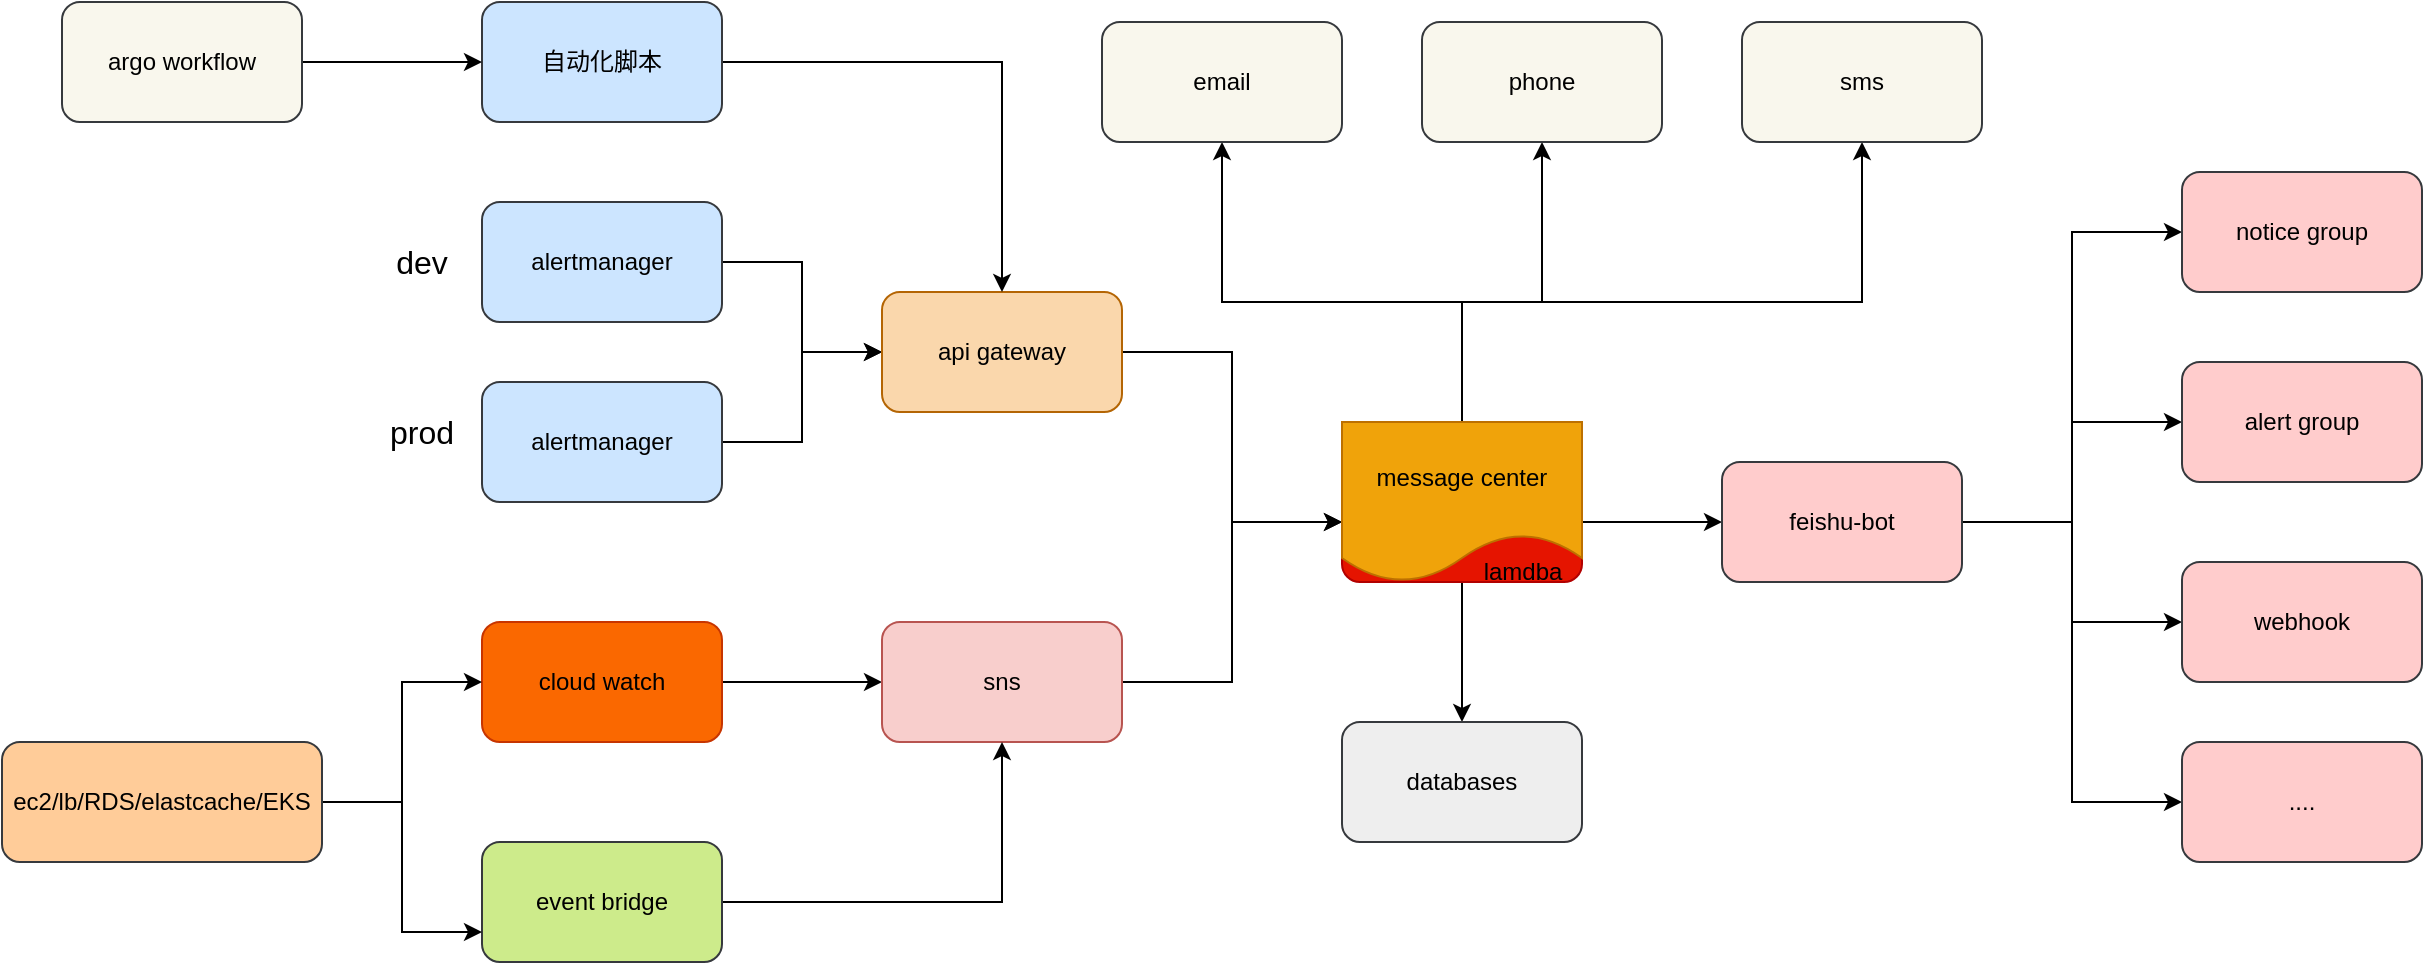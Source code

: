 <mxfile version="28.0.4">
  <diagram name="第 1 页" id="KVq2nRTcw3hXM6I7CXhi">
    <mxGraphModel dx="1837" dy="604" grid="1" gridSize="10" guides="1" tooltips="1" connect="1" arrows="1" fold="1" page="1" pageScale="1" pageWidth="827" pageHeight="1169" math="0" shadow="0">
      <root>
        <mxCell id="0" />
        <mxCell id="1" parent="0" />
        <mxCell id="4F7R9lLy6VbKufnVwJAZ-13" style="edgeStyle=orthogonalEdgeStyle;rounded=0;orthogonalLoop=1;jettySize=auto;html=1;entryX=0;entryY=0.5;entryDx=0;entryDy=0;" parent="1" source="4F7R9lLy6VbKufnVwJAZ-1" target="4F7R9lLy6VbKufnVwJAZ-10" edge="1">
          <mxGeometry relative="1" as="geometry" />
        </mxCell>
        <mxCell id="4F7R9lLy6VbKufnVwJAZ-1" value="alertmanager" style="rounded=1;whiteSpace=wrap;html=1;fillColor=#cce5ff;strokeColor=#36393d;" parent="1" vertex="1">
          <mxGeometry x="170" y="160" width="120" height="60" as="geometry" />
        </mxCell>
        <mxCell id="4F7R9lLy6VbKufnVwJAZ-2" value="&lt;font style=&quot;font-size: 16px;&quot;&gt;dev&lt;/font&gt;" style="text;html=1;align=center;verticalAlign=middle;whiteSpace=wrap;rounded=0;" parent="1" vertex="1">
          <mxGeometry x="110" y="175" width="60" height="30" as="geometry" />
        </mxCell>
        <mxCell id="4F7R9lLy6VbKufnVwJAZ-14" style="edgeStyle=orthogonalEdgeStyle;rounded=0;orthogonalLoop=1;jettySize=auto;html=1;entryX=0;entryY=0.5;entryDx=0;entryDy=0;" parent="1" source="4F7R9lLy6VbKufnVwJAZ-3" target="4F7R9lLy6VbKufnVwJAZ-10" edge="1">
          <mxGeometry relative="1" as="geometry" />
        </mxCell>
        <mxCell id="4F7R9lLy6VbKufnVwJAZ-3" value="alertmanager" style="rounded=1;whiteSpace=wrap;html=1;fillColor=#cce5ff;strokeColor=#36393d;" parent="1" vertex="1">
          <mxGeometry x="170" y="250" width="120" height="60" as="geometry" />
        </mxCell>
        <mxCell id="4F7R9lLy6VbKufnVwJAZ-4" value="prod" style="text;html=1;align=center;verticalAlign=middle;whiteSpace=wrap;rounded=0;fontSize=16;" parent="1" vertex="1">
          <mxGeometry x="110" y="260" width="60" height="30" as="geometry" />
        </mxCell>
        <mxCell id="4F7R9lLy6VbKufnVwJAZ-7" value="" style="edgeStyle=orthogonalEdgeStyle;rounded=0;orthogonalLoop=1;jettySize=auto;html=1;" parent="1" source="4F7R9lLy6VbKufnVwJAZ-5" target="4F7R9lLy6VbKufnVwJAZ-6" edge="1">
          <mxGeometry relative="1" as="geometry" />
        </mxCell>
        <mxCell id="4F7R9lLy6VbKufnVwJAZ-5" value="cloud watch" style="rounded=1;whiteSpace=wrap;html=1;fillColor=#fa6800;strokeColor=#C73500;fontColor=#000000;" parent="1" vertex="1">
          <mxGeometry x="170" y="370" width="120" height="60" as="geometry" />
        </mxCell>
        <mxCell id="4F7R9lLy6VbKufnVwJAZ-24" style="edgeStyle=orthogonalEdgeStyle;rounded=0;orthogonalLoop=1;jettySize=auto;html=1;entryX=0;entryY=0.5;entryDx=0;entryDy=0;" parent="1" source="4F7R9lLy6VbKufnVwJAZ-6" target="4F7R9lLy6VbKufnVwJAZ-18" edge="1">
          <mxGeometry relative="1" as="geometry" />
        </mxCell>
        <mxCell id="4F7R9lLy6VbKufnVwJAZ-6" value="sns" style="whiteSpace=wrap;html=1;rounded=1;fillColor=#f8cecc;strokeColor=#b85450;" parent="1" vertex="1">
          <mxGeometry x="370" y="370" width="120" height="60" as="geometry" />
        </mxCell>
        <mxCell id="4F7R9lLy6VbKufnVwJAZ-9" style="edgeStyle=orthogonalEdgeStyle;rounded=0;orthogonalLoop=1;jettySize=auto;html=1;" parent="1" source="4F7R9lLy6VbKufnVwJAZ-8" target="4F7R9lLy6VbKufnVwJAZ-6" edge="1">
          <mxGeometry relative="1" as="geometry" />
        </mxCell>
        <mxCell id="4F7R9lLy6VbKufnVwJAZ-8" value="event bridge" style="rounded=1;whiteSpace=wrap;html=1;fillColor=#cdeb8b;strokeColor=#36393d;" parent="1" vertex="1">
          <mxGeometry x="170" y="480" width="120" height="60" as="geometry" />
        </mxCell>
        <mxCell id="4F7R9lLy6VbKufnVwJAZ-21" style="edgeStyle=orthogonalEdgeStyle;rounded=0;orthogonalLoop=1;jettySize=auto;html=1;entryX=0;entryY=0.5;entryDx=0;entryDy=0;" parent="1" source="4F7R9lLy6VbKufnVwJAZ-10" target="4F7R9lLy6VbKufnVwJAZ-18" edge="1">
          <mxGeometry relative="1" as="geometry" />
        </mxCell>
        <mxCell id="4F7R9lLy6VbKufnVwJAZ-10" value="api gateway" style="rounded=1;whiteSpace=wrap;html=1;fillColor=#fad7ac;strokeColor=#b46504;" parent="1" vertex="1">
          <mxGeometry x="370" y="205" width="120" height="60" as="geometry" />
        </mxCell>
        <mxCell id="4F7R9lLy6VbKufnVwJAZ-16" style="edgeStyle=orthogonalEdgeStyle;rounded=0;orthogonalLoop=1;jettySize=auto;html=1;entryX=0;entryY=0.5;entryDx=0;entryDy=0;" parent="1" source="4F7R9lLy6VbKufnVwJAZ-15" target="4F7R9lLy6VbKufnVwJAZ-5" edge="1">
          <mxGeometry relative="1" as="geometry" />
        </mxCell>
        <mxCell id="4F7R9lLy6VbKufnVwJAZ-17" style="edgeStyle=orthogonalEdgeStyle;rounded=0;orthogonalLoop=1;jettySize=auto;html=1;entryX=0;entryY=0.75;entryDx=0;entryDy=0;" parent="1" source="4F7R9lLy6VbKufnVwJAZ-15" target="4F7R9lLy6VbKufnVwJAZ-8" edge="1">
          <mxGeometry relative="1" as="geometry" />
        </mxCell>
        <mxCell id="4F7R9lLy6VbKufnVwJAZ-15" value="ec2/lb/RDS/elastcache/EKS" style="rounded=1;whiteSpace=wrap;html=1;fillColor=#ffcc99;strokeColor=#36393d;" parent="1" vertex="1">
          <mxGeometry x="-70" y="430" width="160" height="60" as="geometry" />
        </mxCell>
        <mxCell id="4F7R9lLy6VbKufnVwJAZ-26" value="" style="edgeStyle=orthogonalEdgeStyle;rounded=0;orthogonalLoop=1;jettySize=auto;html=1;" parent="1" source="4F7R9lLy6VbKufnVwJAZ-18" target="4F7R9lLy6VbKufnVwJAZ-25" edge="1">
          <mxGeometry relative="1" as="geometry" />
        </mxCell>
        <mxCell id="4F7R9lLy6VbKufnVwJAZ-32" value="" style="edgeStyle=orthogonalEdgeStyle;rounded=0;orthogonalLoop=1;jettySize=auto;html=1;" parent="1" source="4F7R9lLy6VbKufnVwJAZ-18" target="4F7R9lLy6VbKufnVwJAZ-31" edge="1">
          <mxGeometry relative="1" as="geometry" />
        </mxCell>
        <mxCell id="4F7R9lLy6VbKufnVwJAZ-53" style="edgeStyle=orthogonalEdgeStyle;rounded=0;orthogonalLoop=1;jettySize=auto;html=1;" parent="1" source="4F7R9lLy6VbKufnVwJAZ-18" target="4F7R9lLy6VbKufnVwJAZ-51" edge="1">
          <mxGeometry relative="1" as="geometry" />
        </mxCell>
        <mxCell id="4F7R9lLy6VbKufnVwJAZ-54" style="edgeStyle=orthogonalEdgeStyle;rounded=0;orthogonalLoop=1;jettySize=auto;html=1;entryX=0.5;entryY=1;entryDx=0;entryDy=0;" parent="1" source="4F7R9lLy6VbKufnVwJAZ-18" target="4F7R9lLy6VbKufnVwJAZ-49" edge="1">
          <mxGeometry relative="1" as="geometry" />
        </mxCell>
        <mxCell id="4F7R9lLy6VbKufnVwJAZ-55" style="edgeStyle=orthogonalEdgeStyle;rounded=0;orthogonalLoop=1;jettySize=auto;html=1;entryX=0.5;entryY=1;entryDx=0;entryDy=0;" parent="1" source="4F7R9lLy6VbKufnVwJAZ-18" target="4F7R9lLy6VbKufnVwJAZ-52" edge="1">
          <mxGeometry relative="1" as="geometry">
            <Array as="points">
              <mxPoint x="660" y="210" />
              <mxPoint x="860" y="210" />
            </Array>
          </mxGeometry>
        </mxCell>
        <mxCell id="4F7R9lLy6VbKufnVwJAZ-18" value="lamdba" style="whiteSpace=wrap;html=1;rounded=1;fillColor=#e51400;strokeColor=#B20000;fontColor=#ffffff;" parent="1" vertex="1">
          <mxGeometry x="600" y="290" width="120" height="60" as="geometry" />
        </mxCell>
        <mxCell id="4F7R9lLy6VbKufnVwJAZ-42" style="edgeStyle=orthogonalEdgeStyle;rounded=0;orthogonalLoop=1;jettySize=auto;html=1;entryX=0;entryY=0.5;entryDx=0;entryDy=0;" parent="1" source="4F7R9lLy6VbKufnVwJAZ-25" target="4F7R9lLy6VbKufnVwJAZ-33" edge="1">
          <mxGeometry relative="1" as="geometry" />
        </mxCell>
        <mxCell id="4F7R9lLy6VbKufnVwJAZ-43" style="edgeStyle=orthogonalEdgeStyle;rounded=0;orthogonalLoop=1;jettySize=auto;html=1;entryX=0;entryY=0.5;entryDx=0;entryDy=0;" parent="1" source="4F7R9lLy6VbKufnVwJAZ-25" target="4F7R9lLy6VbKufnVwJAZ-35" edge="1">
          <mxGeometry relative="1" as="geometry" />
        </mxCell>
        <mxCell id="4F7R9lLy6VbKufnVwJAZ-45" style="edgeStyle=orthogonalEdgeStyle;rounded=0;orthogonalLoop=1;jettySize=auto;html=1;entryX=0;entryY=0.5;entryDx=0;entryDy=0;" parent="1" source="4F7R9lLy6VbKufnVwJAZ-25" target="4F7R9lLy6VbKufnVwJAZ-44" edge="1">
          <mxGeometry relative="1" as="geometry" />
        </mxCell>
        <mxCell id="4F7R9lLy6VbKufnVwJAZ-48" style="edgeStyle=orthogonalEdgeStyle;rounded=0;orthogonalLoop=1;jettySize=auto;html=1;entryX=0;entryY=0.5;entryDx=0;entryDy=0;" parent="1" source="4F7R9lLy6VbKufnVwJAZ-25" target="4F7R9lLy6VbKufnVwJAZ-46" edge="1">
          <mxGeometry relative="1" as="geometry" />
        </mxCell>
        <mxCell id="4F7R9lLy6VbKufnVwJAZ-25" value="feishu-bot" style="whiteSpace=wrap;html=1;fillColor=#ffcccc;strokeColor=#36393d;rounded=1;" parent="1" vertex="1">
          <mxGeometry x="790" y="290" width="120" height="60" as="geometry" />
        </mxCell>
        <mxCell id="4F7R9lLy6VbKufnVwJAZ-31" value="databases" style="rounded=1;whiteSpace=wrap;html=1;fillColor=#eeeeee;strokeColor=#36393d;" parent="1" vertex="1">
          <mxGeometry x="600" y="420" width="120" height="60" as="geometry" />
        </mxCell>
        <mxCell id="4F7R9lLy6VbKufnVwJAZ-33" value="alert group" style="whiteSpace=wrap;html=1;fillColor=#ffcccc;strokeColor=#36393d;rounded=1;" parent="1" vertex="1">
          <mxGeometry x="1020" y="240" width="120" height="60" as="geometry" />
        </mxCell>
        <mxCell id="4F7R9lLy6VbKufnVwJAZ-35" value="webhook" style="whiteSpace=wrap;html=1;fillColor=#ffcccc;strokeColor=#36393d;rounded=1;" parent="1" vertex="1">
          <mxGeometry x="1020" y="340" width="120" height="60" as="geometry" />
        </mxCell>
        <mxCell id="4F7R9lLy6VbKufnVwJAZ-38" style="edgeStyle=orthogonalEdgeStyle;rounded=0;orthogonalLoop=1;jettySize=auto;html=1;entryX=0.5;entryY=0;entryDx=0;entryDy=0;" parent="1" source="4F7R9lLy6VbKufnVwJAZ-37" target="4F7R9lLy6VbKufnVwJAZ-10" edge="1">
          <mxGeometry relative="1" as="geometry" />
        </mxCell>
        <mxCell id="4F7R9lLy6VbKufnVwJAZ-37" value="自动化脚本" style="rounded=1;whiteSpace=wrap;html=1;fillColor=#cce5ff;strokeColor=#36393d;" parent="1" vertex="1">
          <mxGeometry x="170" y="60" width="120" height="60" as="geometry" />
        </mxCell>
        <mxCell id="4F7R9lLy6VbKufnVwJAZ-41" value="" style="edgeStyle=orthogonalEdgeStyle;rounded=0;orthogonalLoop=1;jettySize=auto;html=1;" parent="1" source="4F7R9lLy6VbKufnVwJAZ-40" target="4F7R9lLy6VbKufnVwJAZ-37" edge="1">
          <mxGeometry relative="1" as="geometry" />
        </mxCell>
        <mxCell id="4F7R9lLy6VbKufnVwJAZ-40" value="argo workflow" style="rounded=1;whiteSpace=wrap;html=1;fillColor=#f9f7ed;strokeColor=#36393d;" parent="1" vertex="1">
          <mxGeometry x="-40" y="60" width="120" height="60" as="geometry" />
        </mxCell>
        <mxCell id="4F7R9lLy6VbKufnVwJAZ-44" value="notice group" style="whiteSpace=wrap;html=1;fillColor=#ffcccc;strokeColor=#36393d;rounded=1;" parent="1" vertex="1">
          <mxGeometry x="1020" y="145" width="120" height="60" as="geometry" />
        </mxCell>
        <mxCell id="4F7R9lLy6VbKufnVwJAZ-46" value="...." style="whiteSpace=wrap;html=1;fillColor=#ffcccc;strokeColor=#36393d;rounded=1;" parent="1" vertex="1">
          <mxGeometry x="1020" y="430" width="120" height="60" as="geometry" />
        </mxCell>
        <mxCell id="4F7R9lLy6VbKufnVwJAZ-49" value="phone" style="whiteSpace=wrap;html=1;fillColor=#f9f7ed;strokeColor=#36393d;rounded=1;" parent="1" vertex="1">
          <mxGeometry x="640" y="70" width="120" height="60" as="geometry" />
        </mxCell>
        <mxCell id="4F7R9lLy6VbKufnVwJAZ-51" value="email" style="whiteSpace=wrap;html=1;fillColor=#f9f7ed;strokeColor=#36393d;rounded=1;" parent="1" vertex="1">
          <mxGeometry x="480" y="70" width="120" height="60" as="geometry" />
        </mxCell>
        <mxCell id="4F7R9lLy6VbKufnVwJAZ-52" value="sms" style="whiteSpace=wrap;html=1;fillColor=#f9f7ed;strokeColor=#36393d;rounded=1;" parent="1" vertex="1">
          <mxGeometry x="800" y="70" width="120" height="60" as="geometry" />
        </mxCell>
        <mxCell id="4F7R9lLy6VbKufnVwJAZ-56" value="message center" style="shape=document;whiteSpace=wrap;html=1;boundedLbl=1;fillColor=#f0a30a;fontColor=#000000;strokeColor=#BD7000;" parent="1" vertex="1">
          <mxGeometry x="600" y="270" width="120" height="80" as="geometry" />
        </mxCell>
        <mxCell id="4F7R9lLy6VbKufnVwJAZ-58" value="lamdba" style="text;html=1;align=center;verticalAlign=middle;resizable=0;points=[];autosize=1;strokeColor=none;fillColor=none;" parent="1" vertex="1">
          <mxGeometry x="660" y="330" width="60" height="30" as="geometry" />
        </mxCell>
      </root>
    </mxGraphModel>
  </diagram>
</mxfile>
